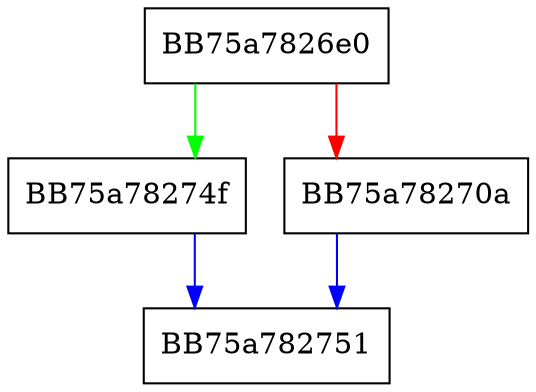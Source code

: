 digraph HandlerMap4 {
  node [shape="box"];
  graph [splines=ortho];
  BB75a7826e0 -> BB75a78274f [color="green"];
  BB75a7826e0 -> BB75a78270a [color="red"];
  BB75a78270a -> BB75a782751 [color="blue"];
  BB75a78274f -> BB75a782751 [color="blue"];
}